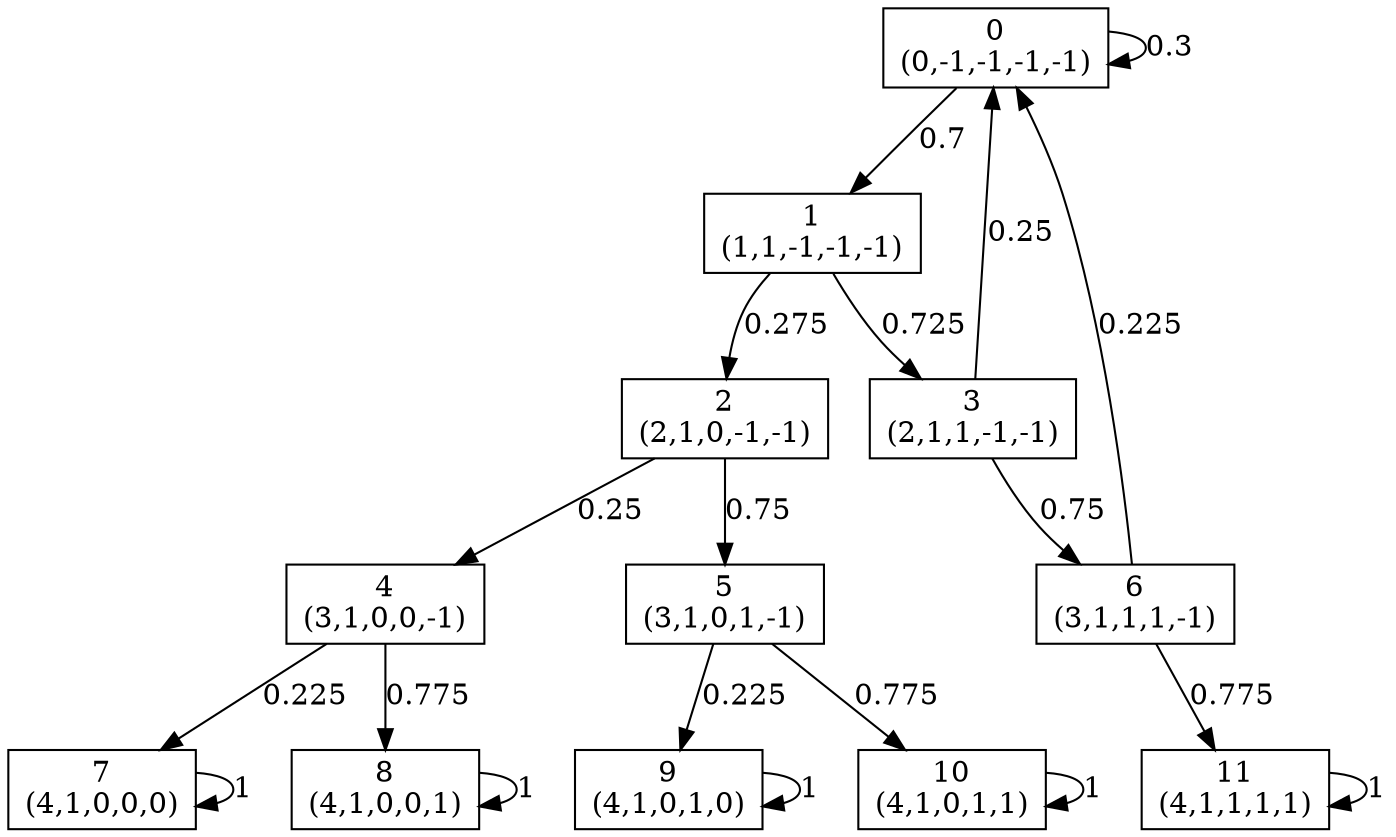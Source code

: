 digraph P {
node [shape=box];
0 -> 0 [ label="0.3" ];
0 -> 1 [ label="0.7" ];
1 -> 2 [ label="0.275" ];
1 -> 3 [ label="0.725" ];
2 -> 4 [ label="0.25" ];
2 -> 5 [ label="0.75" ];
3 -> 0 [ label="0.25" ];
3 -> 6 [ label="0.75" ];
4 -> 7 [ label="0.225" ];
4 -> 8 [ label="0.775" ];
5 -> 9 [ label="0.225" ];
5 -> 10 [ label="0.775" ];
6 -> 0 [ label="0.225" ];
6 -> 11 [ label="0.775" ];
7 -> 7 [ label="1" ];
8 -> 8 [ label="1" ];
9 -> 9 [ label="1" ];
10 -> 10 [ label="1" ];
11 -> 11 [ label="1" ];
0 [label="0\n(0,-1,-1,-1,-1)"];
1 [label="1\n(1,1,-1,-1,-1)"];
2 [label="2\n(2,1,0,-1,-1)"];
3 [label="3\n(2,1,1,-1,-1)"];
4 [label="4\n(3,1,0,0,-1)"];
5 [label="5\n(3,1,0,1,-1)"];
6 [label="6\n(3,1,1,1,-1)"];
7 [label="7\n(4,1,0,0,0)"];
8 [label="8\n(4,1,0,0,1)"];
9 [label="9\n(4,1,0,1,0)"];
10 [label="10\n(4,1,0,1,1)"];
11 [label="11\n(4,1,1,1,1)"];
}
